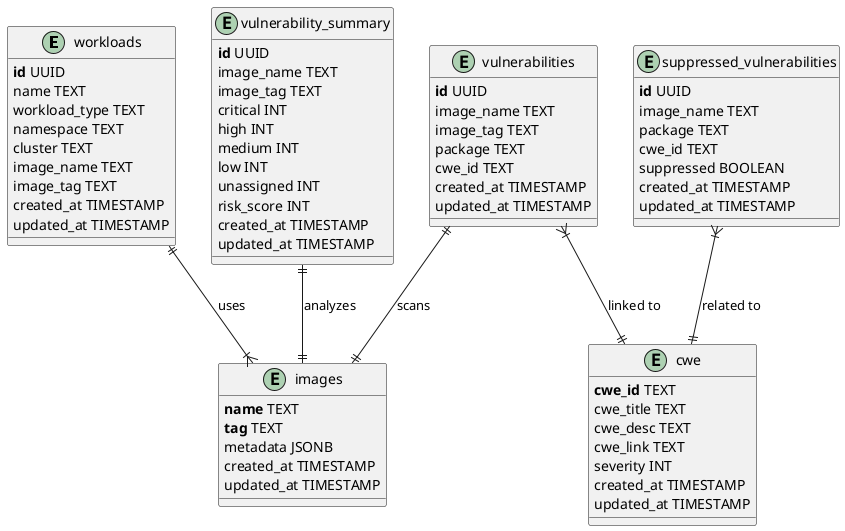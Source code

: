 @startuml
!define primary_key(x) <b>x</b>
!define foreign_key(x) <i>x</i>

entity workloads {
    primary_key(id) UUID
    name TEXT
    workload_type TEXT
    namespace TEXT
    cluster TEXT
    image_name TEXT
    image_tag TEXT
    created_at TIMESTAMP
    updated_at TIMESTAMP
}

entity images {
    primary_key(name) TEXT
    primary_key(tag) TEXT
    metadata JSONB
    created_at TIMESTAMP
    updated_at TIMESTAMP
}

entity vulnerability_summary {
    primary_key(id) UUID
    image_name TEXT
    image_tag TEXT
    critical INT
    high INT
    medium INT
    low INT
    unassigned INT
    risk_score INT
    created_at TIMESTAMP
    updated_at TIMESTAMP
}

entity vulnerabilities {
    primary_key(id) UUID
    image_name TEXT
    image_tag TEXT
    package TEXT
    cwe_id TEXT
    created_at TIMESTAMP
    updated_at TIMESTAMP
}

entity suppressed_vulnerabilities {
    primary_key(id) UUID
    image_name TEXT
    package TEXT
    cwe_id TEXT
    suppressed BOOLEAN
    created_at TIMESTAMP
    updated_at TIMESTAMP
}

entity cwe {
    primary_key(cwe_id) TEXT
    cwe_title TEXT
    cwe_desc TEXT
    cwe_link TEXT
    severity INT
    created_at TIMESTAMP
    updated_at TIMESTAMP
}

' Adjusting layout to make it more vertical
workloads ||--|{ images : "uses"
vulnerability_summary ||--|| images : "analyzes"
vulnerabilities ||--|| images : "scans"
vulnerabilities }|--|| cwe : "linked to"
suppressed_vulnerabilities }|--|| cwe : "related to"

@enduml
